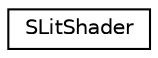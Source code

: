 digraph "Graphical Class Hierarchy"
{
  edge [fontname="Helvetica",fontsize="10",labelfontname="Helvetica",labelfontsize="10"];
  node [fontname="Helvetica",fontsize="10",shape=record];
  rankdir="LR";
  Node1 [label="SLitShader",height=0.2,width=0.4,color="black", fillcolor="white", style="filled",URL="$struct_s_lit_shader.html"];
}
